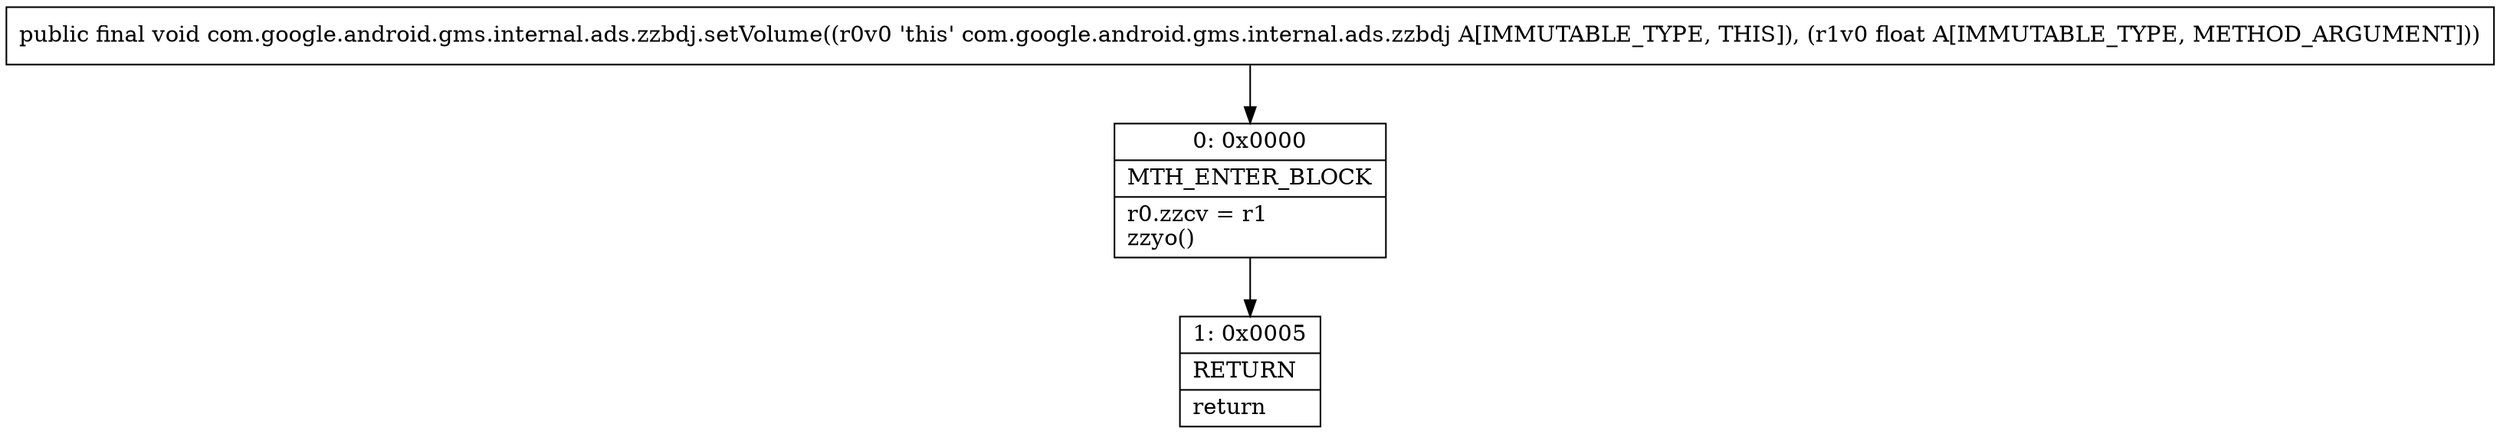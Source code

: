 digraph "CFG forcom.google.android.gms.internal.ads.zzbdj.setVolume(F)V" {
Node_0 [shape=record,label="{0\:\ 0x0000|MTH_ENTER_BLOCK\l|r0.zzcv = r1\lzzyo()\l}"];
Node_1 [shape=record,label="{1\:\ 0x0005|RETURN\l|return\l}"];
MethodNode[shape=record,label="{public final void com.google.android.gms.internal.ads.zzbdj.setVolume((r0v0 'this' com.google.android.gms.internal.ads.zzbdj A[IMMUTABLE_TYPE, THIS]), (r1v0 float A[IMMUTABLE_TYPE, METHOD_ARGUMENT])) }"];
MethodNode -> Node_0;
Node_0 -> Node_1;
}

